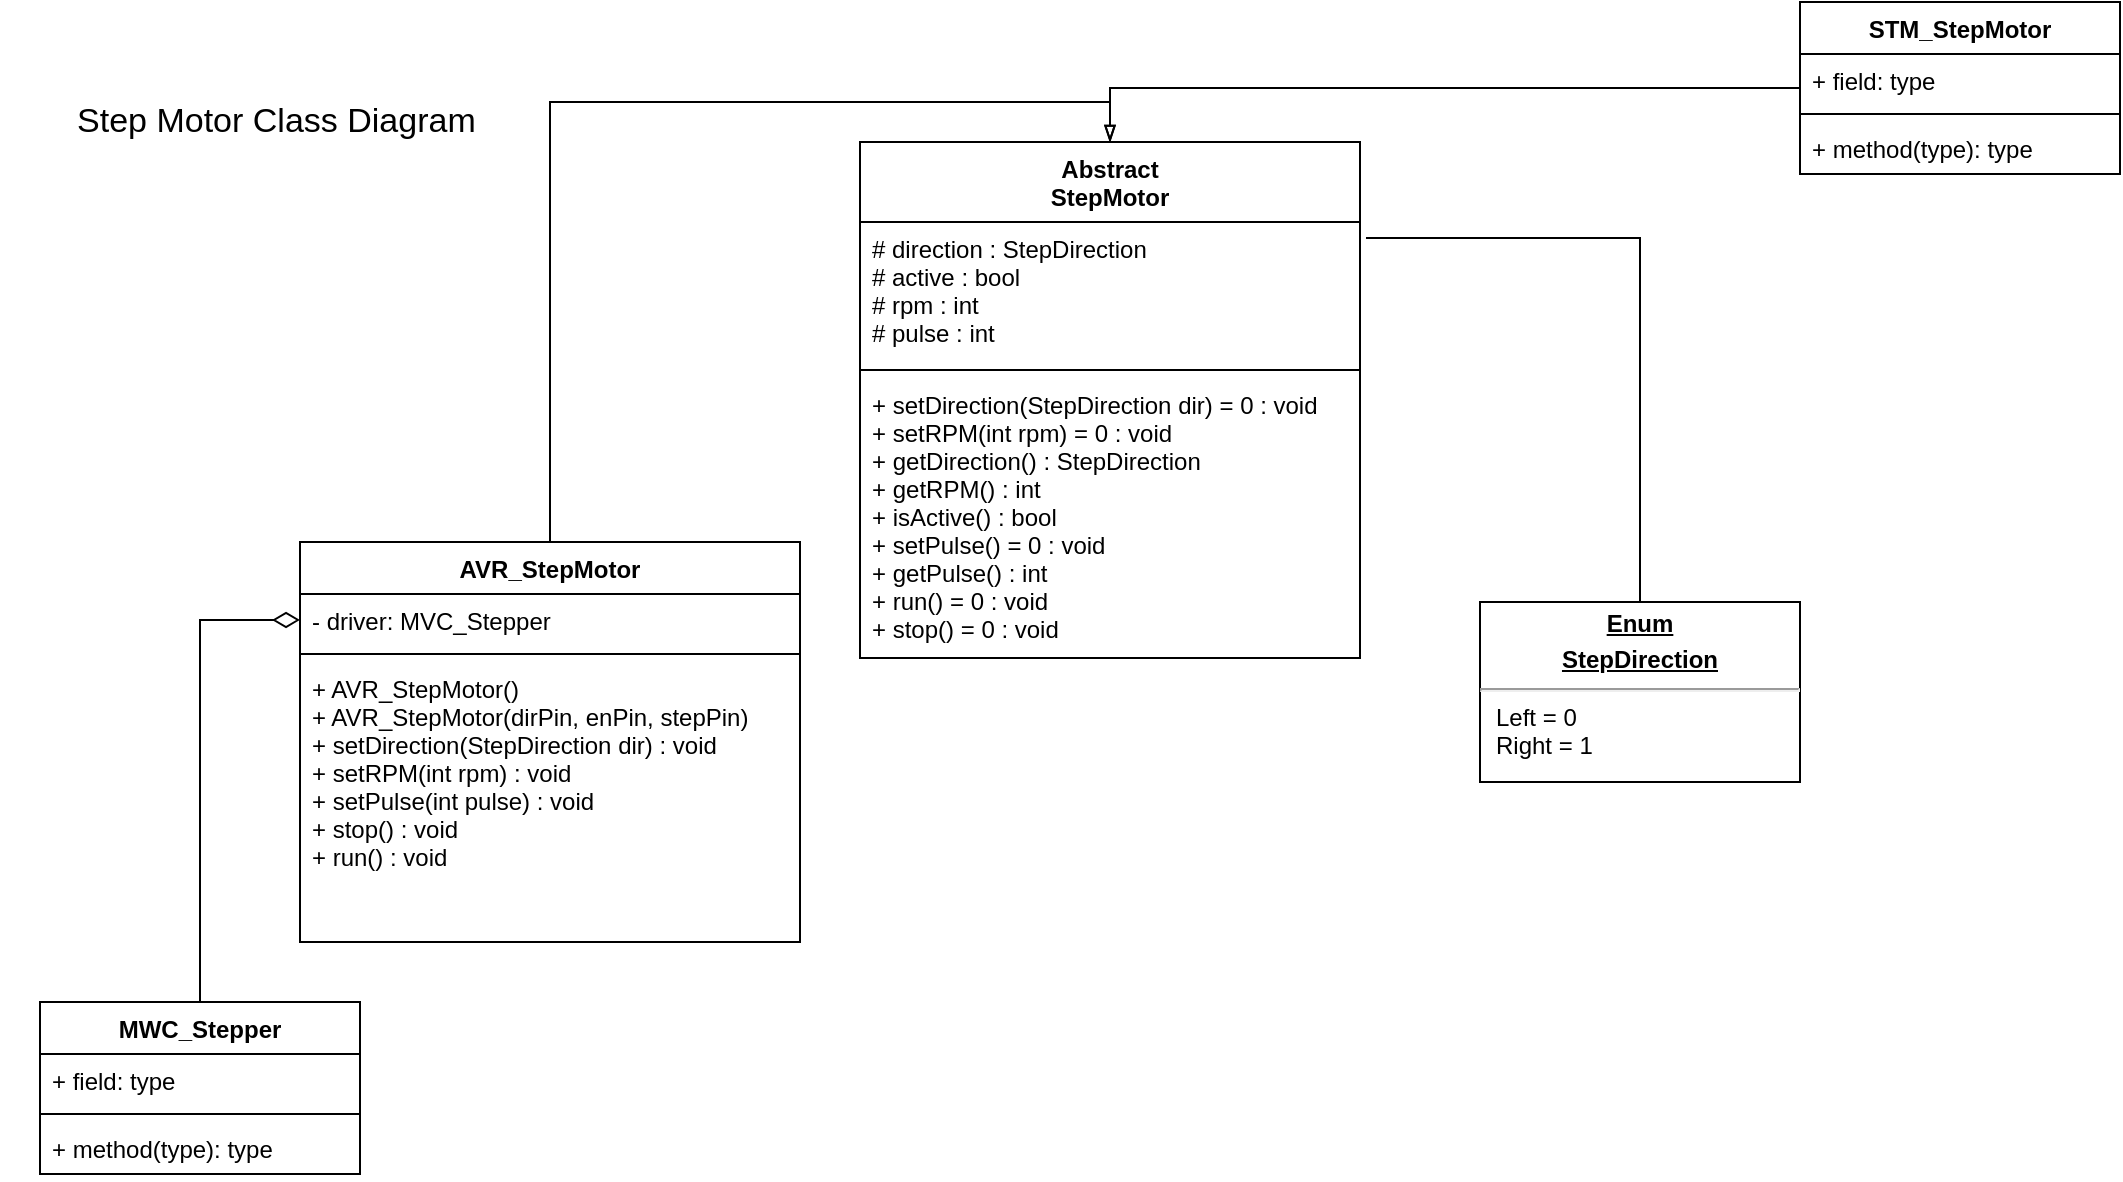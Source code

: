 <mxfile version="13.3.5" type="device"><diagram id="9Ju18ODTfL9M2qg7rEgK" name="Page-1"><mxGraphModel dx="1021" dy="640" grid="1" gridSize="10" guides="1" tooltips="1" connect="1" arrows="1" fold="1" page="1" pageScale="1" pageWidth="1600" pageHeight="1200" math="0" shadow="0"><root><mxCell id="0"/><mxCell id="1" parent="0"/><mxCell id="jJIqc58dZWPxf25sTvw8-49" style="edgeStyle=orthogonalEdgeStyle;rounded=0;orthogonalLoop=1;jettySize=auto;html=1;exitX=0.5;exitY=0;exitDx=0;exitDy=0;entryX=0.5;entryY=0;entryDx=0;entryDy=0;endArrow=blockThin;endFill=0;" parent="1" source="jJIqc58dZWPxf25sTvw8-32" target="jJIqc58dZWPxf25sTvw8-5" edge="1"><mxGeometry relative="1" as="geometry"/></mxCell><mxCell id="jJIqc58dZWPxf25sTvw8-43" style="edgeStyle=orthogonalEdgeStyle;rounded=0;orthogonalLoop=1;jettySize=auto;html=1;entryX=0;entryY=0.5;entryDx=0;entryDy=0;endArrow=diamondThin;endFill=0;strokeWidth=1;endSize=11;" parent="1" source="jJIqc58dZWPxf25sTvw8-22" target="jJIqc58dZWPxf25sTvw8-33" edge="1"><mxGeometry relative="1" as="geometry"/></mxCell><mxCell id="jJIqc58dZWPxf25sTvw8-46" value="&lt;font style=&quot;font-size: 17px&quot;&gt;Step Motor Class Diagram&amp;nbsp; &amp;nbsp; &amp;nbsp;&lt;/font&gt;" style="text;html=1;strokeColor=none;fillColor=none;align=center;verticalAlign=middle;whiteSpace=wrap;rounded=0;" parent="1" vertex="1"><mxGeometry x="170" y="180" width="300" height="20" as="geometry"/></mxCell><mxCell id="jJIqc58dZWPxf25sTvw8-52" style="edgeStyle=orthogonalEdgeStyle;rounded=0;orthogonalLoop=1;jettySize=auto;html=1;entryX=0.5;entryY=0;entryDx=0;entryDy=0;endArrow=blockThin;endFill=0;" parent="1" source="jJIqc58dZWPxf25sTvw8-36" target="jJIqc58dZWPxf25sTvw8-5" edge="1"><mxGeometry relative="1" as="geometry"/></mxCell><mxCell id="1oLgecFHrhw-5DkNcUai-1" style="edgeStyle=orthogonalEdgeStyle;rounded=0;orthogonalLoop=1;jettySize=auto;html=1;exitX=0.5;exitY=0;exitDx=0;exitDy=0;entryX=1.012;entryY=0.114;entryDx=0;entryDy=0;entryPerimeter=0;endArrow=none;endFill=0;endSize=11;strokeWidth=1;" edge="1" parent="1" source="4MM5y1V_7DJHPXrjg-ax-2" target="jJIqc58dZWPxf25sTvw8-6"><mxGeometry relative="1" as="geometry"/></mxCell><mxCell id="4MM5y1V_7DJHPXrjg-ax-2" value="&lt;p style=&quot;margin: 0px ; margin-top: 4px ; text-align: center ; text-decoration: underline&quot;&gt;&lt;b&gt;Enum&lt;/b&gt;&lt;/p&gt;&lt;p style=&quot;margin: 0px ; margin-top: 4px ; text-align: center ; text-decoration: underline&quot;&gt;&lt;b&gt;StepDirection&lt;/b&gt;&lt;/p&gt;&lt;hr&gt;&lt;p style=&quot;margin: 0px ; margin-left: 8px&quot;&gt;Left = 0&lt;/p&gt;&lt;p style=&quot;margin: 0px ; margin-left: 8px&quot;&gt;Right = 1&lt;/p&gt;" style="verticalAlign=top;align=left;overflow=fill;fontSize=12;fontFamily=Helvetica;html=1;" parent="1" vertex="1"><mxGeometry x="910" y="430" width="160" height="90" as="geometry"/></mxCell><mxCell id="jJIqc58dZWPxf25sTvw8-5" value="Abstract&#10;StepMotor&#10;" style="swimlane;fontStyle=1;align=center;verticalAlign=top;childLayout=stackLayout;horizontal=1;startSize=40;horizontalStack=0;resizeParent=1;resizeParentMax=0;resizeLast=0;collapsible=1;marginBottom=0;gradientColor=none;" parent="1" vertex="1"><mxGeometry x="600" y="200" width="250" height="258" as="geometry"/></mxCell><mxCell id="jJIqc58dZWPxf25sTvw8-6" value="# direction : StepDirection&#10;# active : bool&#10;# rpm : int&#10;# pulse : int&#10;" style="text;strokeColor=none;fillColor=none;align=left;verticalAlign=top;spacingLeft=4;spacingRight=4;overflow=hidden;rotatable=0;points=[[0,0.5],[1,0.5]];portConstraint=eastwest;" parent="jJIqc58dZWPxf25sTvw8-5" vertex="1"><mxGeometry y="40" width="250" height="70" as="geometry"/></mxCell><mxCell id="jJIqc58dZWPxf25sTvw8-7" value="" style="line;strokeWidth=1;fillColor=none;align=left;verticalAlign=middle;spacingTop=-1;spacingLeft=3;spacingRight=3;rotatable=0;labelPosition=right;points=[];portConstraint=eastwest;" parent="jJIqc58dZWPxf25sTvw8-5" vertex="1"><mxGeometry y="110" width="250" height="8" as="geometry"/></mxCell><mxCell id="jJIqc58dZWPxf25sTvw8-8" value="+ setDirection(StepDirection dir) = 0 : void&#10;+ setRPM(int rpm) = 0 : void&#10;+ getDirection() : StepDirection&#10;+ getRPM() : int&#10;+ isActive() : bool&#10;+ setPulse() = 0 : void&#10;+ getPulse() : int&#10;+ run() = 0 : void&#10;+ stop() = 0 : void" style="text;strokeColor=none;fillColor=none;align=left;verticalAlign=top;spacingLeft=4;spacingRight=4;overflow=hidden;rotatable=0;points=[[0,0.5],[1,0.5]];portConstraint=eastwest;" parent="jJIqc58dZWPxf25sTvw8-5" vertex="1"><mxGeometry y="118" width="250" height="140" as="geometry"/></mxCell><mxCell id="jJIqc58dZWPxf25sTvw8-36" value="STM_StepMotor" style="swimlane;fontStyle=1;align=center;verticalAlign=top;childLayout=stackLayout;horizontal=1;startSize=26;horizontalStack=0;resizeParent=1;resizeParentMax=0;resizeLast=0;collapsible=1;marginBottom=0;gradientColor=none;" parent="1" vertex="1"><mxGeometry x="1070" y="130" width="160" height="86" as="geometry"/></mxCell><mxCell id="jJIqc58dZWPxf25sTvw8-37" value="+ field: type" style="text;strokeColor=none;fillColor=none;align=left;verticalAlign=top;spacingLeft=4;spacingRight=4;overflow=hidden;rotatable=0;points=[[0,0.5],[1,0.5]];portConstraint=eastwest;" parent="jJIqc58dZWPxf25sTvw8-36" vertex="1"><mxGeometry y="26" width="160" height="26" as="geometry"/></mxCell><mxCell id="jJIqc58dZWPxf25sTvw8-38" value="" style="line;strokeWidth=1;fillColor=none;align=left;verticalAlign=middle;spacingTop=-1;spacingLeft=3;spacingRight=3;rotatable=0;labelPosition=right;points=[];portConstraint=eastwest;" parent="jJIqc58dZWPxf25sTvw8-36" vertex="1"><mxGeometry y="52" width="160" height="8" as="geometry"/></mxCell><mxCell id="jJIqc58dZWPxf25sTvw8-39" value="+ method(type): type" style="text;strokeColor=none;fillColor=none;align=left;verticalAlign=top;spacingLeft=4;spacingRight=4;overflow=hidden;rotatable=0;points=[[0,0.5],[1,0.5]];portConstraint=eastwest;" parent="jJIqc58dZWPxf25sTvw8-36" vertex="1"><mxGeometry y="60" width="160" height="26" as="geometry"/></mxCell><mxCell id="jJIqc58dZWPxf25sTvw8-32" value="AVR_StepMotor" style="swimlane;fontStyle=1;align=center;verticalAlign=top;childLayout=stackLayout;horizontal=1;startSize=26;horizontalStack=0;resizeParent=1;resizeParentMax=0;resizeLast=0;collapsible=1;marginBottom=0;gradientColor=none;" parent="1" vertex="1"><mxGeometry x="320" y="400" width="250" height="200" as="geometry"/></mxCell><mxCell id="jJIqc58dZWPxf25sTvw8-33" value="- driver: MVC_Stepper" style="text;strokeColor=none;fillColor=none;align=left;verticalAlign=top;spacingLeft=4;spacingRight=4;overflow=hidden;rotatable=0;points=[[0,0.5],[1,0.5]];portConstraint=eastwest;" parent="jJIqc58dZWPxf25sTvw8-32" vertex="1"><mxGeometry y="26" width="250" height="26" as="geometry"/></mxCell><mxCell id="jJIqc58dZWPxf25sTvw8-34" value="" style="line;strokeWidth=1;fillColor=none;align=left;verticalAlign=middle;spacingTop=-1;spacingLeft=3;spacingRight=3;rotatable=0;labelPosition=right;points=[];portConstraint=eastwest;" parent="jJIqc58dZWPxf25sTvw8-32" vertex="1"><mxGeometry y="52" width="250" height="8" as="geometry"/></mxCell><mxCell id="jJIqc58dZWPxf25sTvw8-35" value="+ AVR_StepMotor()&#10;+ AVR_StepMotor(dirPin, enPin, stepPin)&#10;+ setDirection(StepDirection dir) : void&#10;+ setRPM(int rpm) : void&#10;+ setPulse(int pulse) : void&#10;+ stop() : void&#10;+ run() : void" style="text;strokeColor=none;fillColor=none;align=left;verticalAlign=top;spacingLeft=4;spacingRight=4;overflow=hidden;rotatable=0;points=[[0,0.5],[1,0.5]];portConstraint=eastwest;" parent="jJIqc58dZWPxf25sTvw8-32" vertex="1"><mxGeometry y="60" width="250" height="140" as="geometry"/></mxCell><mxCell id="jJIqc58dZWPxf25sTvw8-22" value="MWC_Stepper" style="swimlane;fontStyle=1;align=center;verticalAlign=top;childLayout=stackLayout;horizontal=1;startSize=26;horizontalStack=0;resizeParent=1;resizeParentMax=0;resizeLast=0;collapsible=1;marginBottom=0;gradientColor=none;" parent="1" vertex="1"><mxGeometry x="190" y="630" width="160" height="86" as="geometry"/></mxCell><mxCell id="jJIqc58dZWPxf25sTvw8-23" value="+ field: type" style="text;strokeColor=none;fillColor=none;align=left;verticalAlign=top;spacingLeft=4;spacingRight=4;overflow=hidden;rotatable=0;points=[[0,0.5],[1,0.5]];portConstraint=eastwest;" parent="jJIqc58dZWPxf25sTvw8-22" vertex="1"><mxGeometry y="26" width="160" height="26" as="geometry"/></mxCell><mxCell id="jJIqc58dZWPxf25sTvw8-24" value="" style="line;strokeWidth=1;fillColor=none;align=left;verticalAlign=middle;spacingTop=-1;spacingLeft=3;spacingRight=3;rotatable=0;labelPosition=right;points=[];portConstraint=eastwest;" parent="jJIqc58dZWPxf25sTvw8-22" vertex="1"><mxGeometry y="52" width="160" height="8" as="geometry"/></mxCell><mxCell id="jJIqc58dZWPxf25sTvw8-25" value="+ method(type): type" style="text;strokeColor=none;fillColor=none;align=left;verticalAlign=top;spacingLeft=4;spacingRight=4;overflow=hidden;rotatable=0;points=[[0,0.5],[1,0.5]];portConstraint=eastwest;" parent="jJIqc58dZWPxf25sTvw8-22" vertex="1"><mxGeometry y="60" width="160" height="26" as="geometry"/></mxCell></root></mxGraphModel></diagram></mxfile>